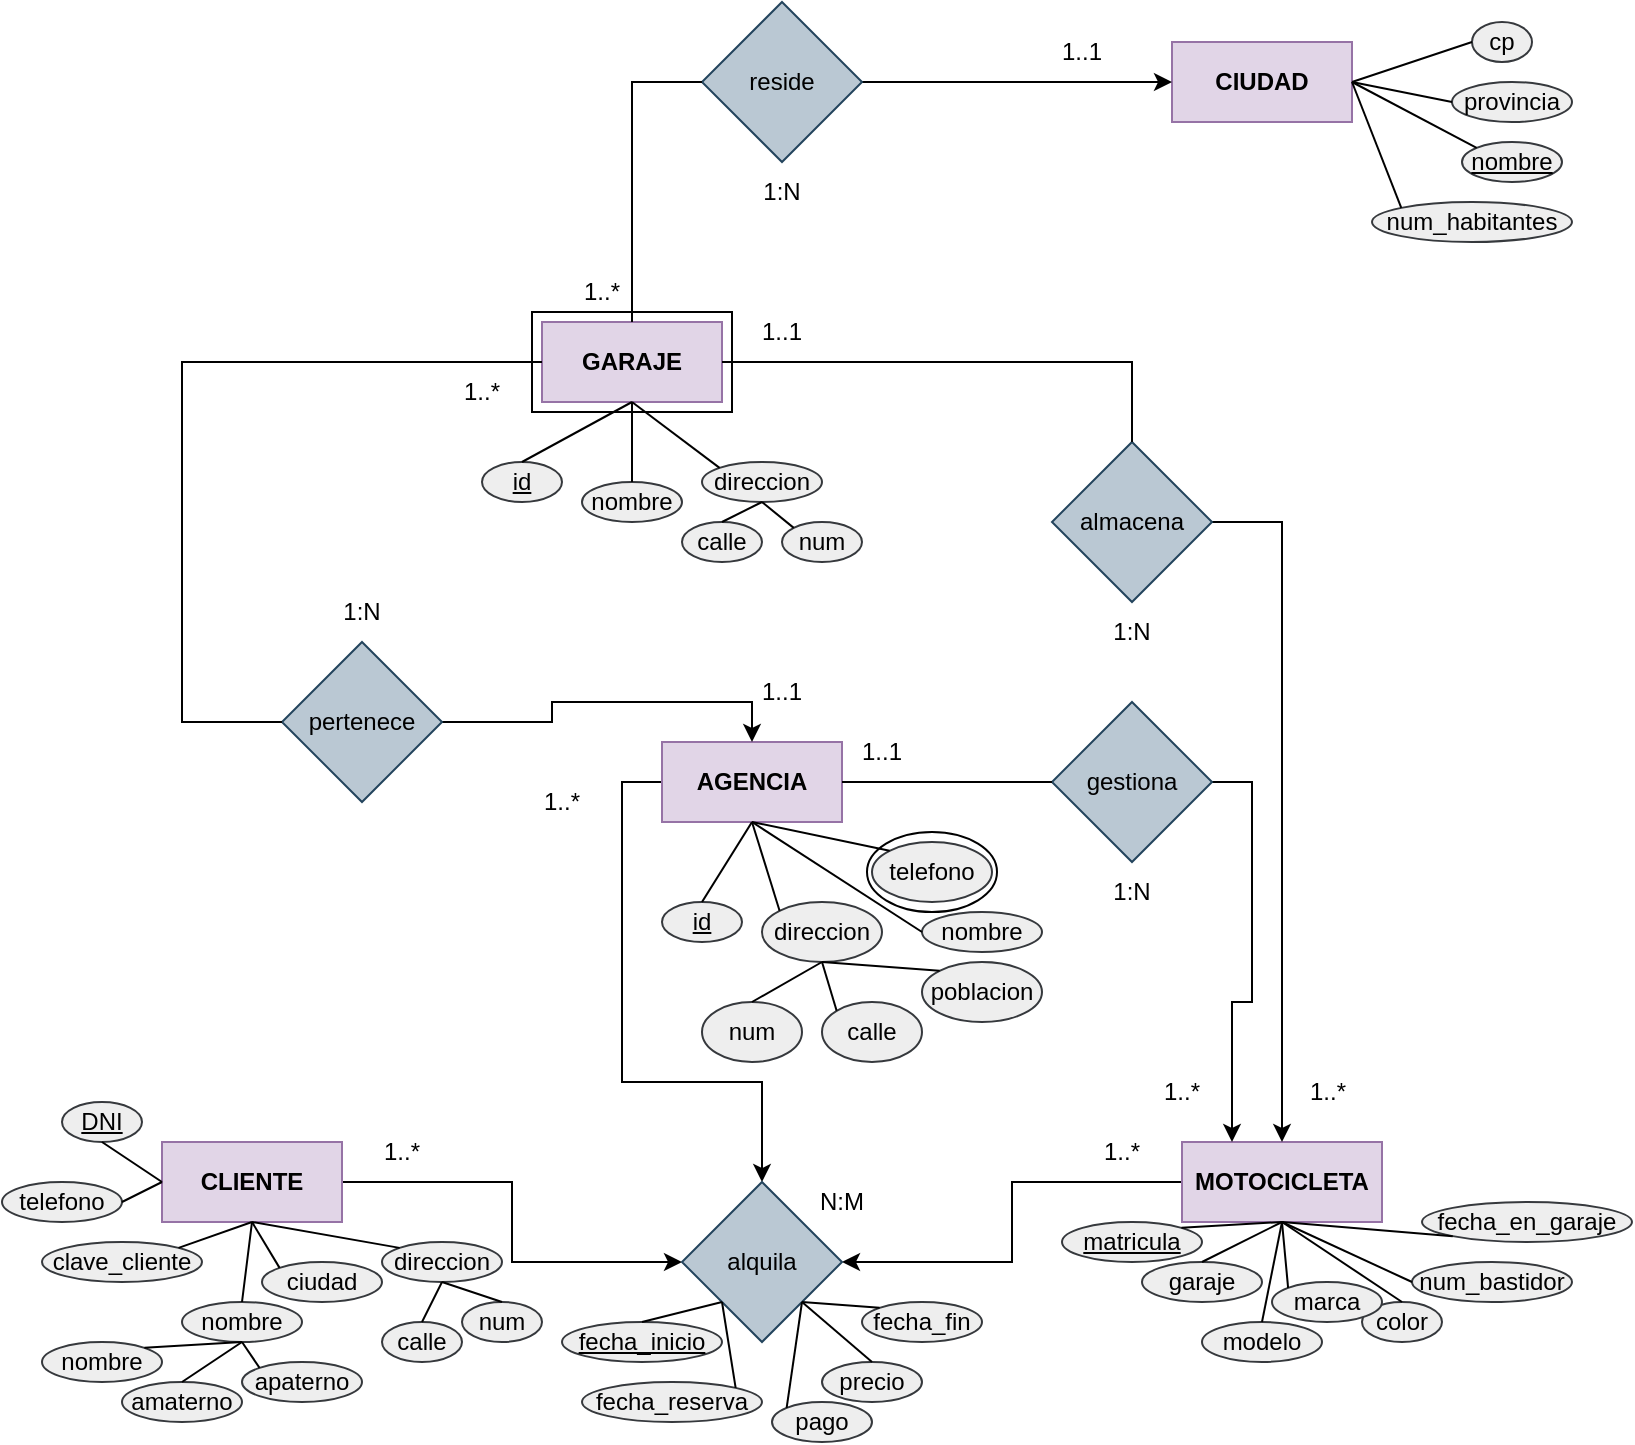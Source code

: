 <mxfile version="21.7.2" type="github">
  <diagram name="Página-1" id="6Qantz0VoZ0_T7V_tYev">
    <mxGraphModel dx="837" dy="480" grid="1" gridSize="10" guides="1" tooltips="1" connect="1" arrows="1" fold="1" page="1" pageScale="1" pageWidth="1920" pageHeight="1200" math="0" shadow="0">
      <root>
        <mxCell id="0" />
        <mxCell id="1" parent="0" />
        <mxCell id="ZFLPJwySdcqMTgecmooD-103" style="edgeStyle=orthogonalEdgeStyle;rounded=0;orthogonalLoop=1;jettySize=auto;html=1;exitX=0;exitY=0.5;exitDx=0;exitDy=0;entryX=0.5;entryY=0;entryDx=0;entryDy=0;" parent="1" source="ZFLPJwySdcqMTgecmooD-1" target="ZFLPJwySdcqMTgecmooD-93" edge="1">
          <mxGeometry relative="1" as="geometry">
            <Array as="points">
              <mxPoint x="970" y="550" />
              <mxPoint x="970" y="700" />
              <mxPoint x="1040" y="700" />
            </Array>
          </mxGeometry>
        </mxCell>
        <mxCell id="ZFLPJwySdcqMTgecmooD-1" value="AGENCIA" style="rounded=0;whiteSpace=wrap;html=1;fillColor=#e1d5e7;strokeColor=#9673a6;fontStyle=1" parent="1" vertex="1">
          <mxGeometry x="990" y="530" width="90" height="40" as="geometry" />
        </mxCell>
        <mxCell id="ZFLPJwySdcqMTgecmooD-101" style="edgeStyle=orthogonalEdgeStyle;rounded=0;orthogonalLoop=1;jettySize=auto;html=1;exitX=1;exitY=0.5;exitDx=0;exitDy=0;entryX=0;entryY=0.5;entryDx=0;entryDy=0;" parent="1" source="ZFLPJwySdcqMTgecmooD-2" target="ZFLPJwySdcqMTgecmooD-93" edge="1">
          <mxGeometry relative="1" as="geometry" />
        </mxCell>
        <mxCell id="ZFLPJwySdcqMTgecmooD-2" value="CLIENTE" style="rounded=0;whiteSpace=wrap;html=1;fillColor=#e1d5e7;strokeColor=#9673a6;fontStyle=1" parent="1" vertex="1">
          <mxGeometry x="740" y="730" width="90" height="40" as="geometry" />
        </mxCell>
        <mxCell id="ZFLPJwySdcqMTgecmooD-4" value="GARAJE" style="rounded=0;whiteSpace=wrap;html=1;fillColor=#e1d5e7;strokeColor=#9673a6;fontStyle=1" parent="1" vertex="1">
          <mxGeometry x="930" y="320" width="90" height="40" as="geometry" />
        </mxCell>
        <mxCell id="ZFLPJwySdcqMTgecmooD-5" value="CIUDAD" style="rounded=0;whiteSpace=wrap;html=1;fillColor=#e1d5e7;strokeColor=#9673a6;fontStyle=1" parent="1" vertex="1">
          <mxGeometry x="1245" y="180" width="90" height="40" as="geometry" />
        </mxCell>
        <mxCell id="ZFLPJwySdcqMTgecmooD-102" style="edgeStyle=orthogonalEdgeStyle;rounded=0;orthogonalLoop=1;jettySize=auto;html=1;exitX=0;exitY=0.5;exitDx=0;exitDy=0;entryX=1;entryY=0.5;entryDx=0;entryDy=0;" parent="1" source="ZFLPJwySdcqMTgecmooD-6" target="ZFLPJwySdcqMTgecmooD-93" edge="1">
          <mxGeometry relative="1" as="geometry" />
        </mxCell>
        <mxCell id="ZFLPJwySdcqMTgecmooD-6" value="MOTOCICLETA" style="rounded=0;whiteSpace=wrap;html=1;fillColor=#e1d5e7;strokeColor=#9673a6;fontStyle=1" parent="1" vertex="1">
          <mxGeometry x="1250" y="730" width="100" height="40" as="geometry" />
        </mxCell>
        <mxCell id="ZFLPJwySdcqMTgecmooD-7" value="nombre" style="ellipse;whiteSpace=wrap;html=1;fillColor=#eeeeee;strokeColor=#36393d;" parent="1" vertex="1">
          <mxGeometry x="1120" y="615" width="60" height="20" as="geometry" />
        </mxCell>
        <mxCell id="ZFLPJwySdcqMTgecmooD-8" value="id" style="ellipse;whiteSpace=wrap;html=1;fillColor=#eeeeee;strokeColor=#36393d;fontStyle=4" parent="1" vertex="1">
          <mxGeometry x="990" y="610" width="40" height="20" as="geometry" />
        </mxCell>
        <mxCell id="ZFLPJwySdcqMTgecmooD-9" value="direccion" style="ellipse;whiteSpace=wrap;html=1;fillColor=#eeeeee;strokeColor=#36393d;" parent="1" vertex="1">
          <mxGeometry x="1040" y="610" width="60" height="30" as="geometry" />
        </mxCell>
        <mxCell id="ZFLPJwySdcqMTgecmooD-10" value="calle" style="ellipse;whiteSpace=wrap;html=1;fillColor=#eeeeee;strokeColor=#36393d;" parent="1" vertex="1">
          <mxGeometry x="1070" y="660" width="50" height="30" as="geometry" />
        </mxCell>
        <mxCell id="ZFLPJwySdcqMTgecmooD-11" value="num" style="ellipse;whiteSpace=wrap;html=1;fillColor=#eeeeee;strokeColor=#36393d;" parent="1" vertex="1">
          <mxGeometry x="1010" y="660" width="50" height="30" as="geometry" />
        </mxCell>
        <mxCell id="ZFLPJwySdcqMTgecmooD-13" value="telefono" style="ellipse;whiteSpace=wrap;html=1;fillColor=#eeeeee;strokeColor=#36393d;" parent="1" vertex="1">
          <mxGeometry x="1095" y="580" width="60" height="30" as="geometry" />
        </mxCell>
        <mxCell id="ZFLPJwySdcqMTgecmooD-14" value="poblacion" style="ellipse;whiteSpace=wrap;html=1;fillColor=#eeeeee;strokeColor=#36393d;" parent="1" vertex="1">
          <mxGeometry x="1120" y="640" width="60" height="30" as="geometry" />
        </mxCell>
        <mxCell id="ZFLPJwySdcqMTgecmooD-16" value="" style="endArrow=none;html=1;rounded=0;entryX=0.5;entryY=1;entryDx=0;entryDy=0;exitX=0;exitY=0.5;exitDx=0;exitDy=0;" parent="1" source="ZFLPJwySdcqMTgecmooD-7" target="ZFLPJwySdcqMTgecmooD-1" edge="1">
          <mxGeometry width="50" height="50" relative="1" as="geometry">
            <mxPoint x="1140" y="560" as="sourcePoint" />
            <mxPoint x="1000" y="480" as="targetPoint" />
          </mxGeometry>
        </mxCell>
        <mxCell id="ZFLPJwySdcqMTgecmooD-17" value="" style="endArrow=none;html=1;rounded=0;entryX=0.5;entryY=1;entryDx=0;entryDy=0;exitX=0.5;exitY=0;exitDx=0;exitDy=0;" parent="1" source="ZFLPJwySdcqMTgecmooD-8" target="ZFLPJwySdcqMTgecmooD-1" edge="1">
          <mxGeometry width="50" height="50" relative="1" as="geometry">
            <mxPoint x="1000" y="620" as="sourcePoint" />
            <mxPoint x="1045" y="580" as="targetPoint" />
          </mxGeometry>
        </mxCell>
        <mxCell id="ZFLPJwySdcqMTgecmooD-18" value="" style="endArrow=none;html=1;rounded=0;entryX=0.5;entryY=1;entryDx=0;entryDy=0;exitX=0;exitY=0;exitDx=0;exitDy=0;" parent="1" source="ZFLPJwySdcqMTgecmooD-9" target="ZFLPJwySdcqMTgecmooD-1" edge="1">
          <mxGeometry width="50" height="50" relative="1" as="geometry">
            <mxPoint x="1060" y="640" as="sourcePoint" />
            <mxPoint x="1045" y="580" as="targetPoint" />
          </mxGeometry>
        </mxCell>
        <mxCell id="ZFLPJwySdcqMTgecmooD-19" value="" style="endArrow=none;html=1;rounded=0;entryX=0.5;entryY=1;entryDx=0;entryDy=0;exitX=0;exitY=0;exitDx=0;exitDy=0;" parent="1" source="ZFLPJwySdcqMTgecmooD-13" target="ZFLPJwySdcqMTgecmooD-1" edge="1">
          <mxGeometry width="50" height="50" relative="1" as="geometry">
            <mxPoint x="1109" y="614" as="sourcePoint" />
            <mxPoint x="1045" y="580" as="targetPoint" />
          </mxGeometry>
        </mxCell>
        <mxCell id="ZFLPJwySdcqMTgecmooD-20" value="" style="endArrow=none;html=1;rounded=0;entryX=0.5;entryY=1;entryDx=0;entryDy=0;exitX=0;exitY=0;exitDx=0;exitDy=0;" parent="1" source="ZFLPJwySdcqMTgecmooD-10" target="ZFLPJwySdcqMTgecmooD-9" edge="1">
          <mxGeometry width="50" height="50" relative="1" as="geometry">
            <mxPoint x="1059" y="624" as="sourcePoint" />
            <mxPoint x="1045" y="580" as="targetPoint" />
          </mxGeometry>
        </mxCell>
        <mxCell id="ZFLPJwySdcqMTgecmooD-21" value="" style="endArrow=none;html=1;rounded=0;entryX=0.5;entryY=1;entryDx=0;entryDy=0;exitX=0.5;exitY=0;exitDx=0;exitDy=0;" parent="1" source="ZFLPJwySdcqMTgecmooD-11" target="ZFLPJwySdcqMTgecmooD-9" edge="1">
          <mxGeometry width="50" height="50" relative="1" as="geometry">
            <mxPoint x="1087" y="674" as="sourcePoint" />
            <mxPoint x="1080" y="650" as="targetPoint" />
          </mxGeometry>
        </mxCell>
        <mxCell id="ZFLPJwySdcqMTgecmooD-22" value="" style="endArrow=none;html=1;rounded=0;entryX=0.5;entryY=1;entryDx=0;entryDy=0;exitX=0;exitY=0;exitDx=0;exitDy=0;" parent="1" source="ZFLPJwySdcqMTgecmooD-14" target="ZFLPJwySdcqMTgecmooD-9" edge="1">
          <mxGeometry width="50" height="50" relative="1" as="geometry">
            <mxPoint x="1205" y="650" as="sourcePoint" />
            <mxPoint x="1080" y="650" as="targetPoint" />
          </mxGeometry>
        </mxCell>
        <mxCell id="ZFLPJwySdcqMTgecmooD-23" value="" style="ellipse;whiteSpace=wrap;html=1;fillColor=none;" parent="1" vertex="1">
          <mxGeometry x="1092.5" y="575" width="65" height="40" as="geometry" />
        </mxCell>
        <mxCell id="ZFLPJwySdcqMTgecmooD-24" value="id" style="ellipse;whiteSpace=wrap;html=1;fillColor=#eeeeee;strokeColor=#36393d;fontStyle=4" parent="1" vertex="1">
          <mxGeometry x="900" y="390" width="40" height="20" as="geometry" />
        </mxCell>
        <mxCell id="ZFLPJwySdcqMTgecmooD-25" value="nombre" style="ellipse;whiteSpace=wrap;html=1;fillColor=#eeeeee;strokeColor=#36393d;" parent="1" vertex="1">
          <mxGeometry x="950" y="400" width="50" height="20" as="geometry" />
        </mxCell>
        <mxCell id="ZFLPJwySdcqMTgecmooD-26" value="direccion" style="ellipse;whiteSpace=wrap;html=1;fillColor=#eeeeee;strokeColor=#36393d;" parent="1" vertex="1">
          <mxGeometry x="1010" y="390" width="60" height="20" as="geometry" />
        </mxCell>
        <mxCell id="ZFLPJwySdcqMTgecmooD-28" value="calle" style="ellipse;whiteSpace=wrap;html=1;fillColor=#eeeeee;strokeColor=#36393d;" parent="1" vertex="1">
          <mxGeometry x="1000" y="420" width="40" height="20" as="geometry" />
        </mxCell>
        <mxCell id="ZFLPJwySdcqMTgecmooD-29" value="num" style="ellipse;whiteSpace=wrap;html=1;fillColor=#eeeeee;strokeColor=#36393d;" parent="1" vertex="1">
          <mxGeometry x="1050" y="420" width="40" height="20" as="geometry" />
        </mxCell>
        <mxCell id="ZFLPJwySdcqMTgecmooD-30" value="" style="endArrow=none;html=1;rounded=0;entryX=0.5;entryY=1;entryDx=0;entryDy=0;exitX=0.5;exitY=0;exitDx=0;exitDy=0;" parent="1" source="ZFLPJwySdcqMTgecmooD-24" target="ZFLPJwySdcqMTgecmooD-4" edge="1">
          <mxGeometry width="50" height="50" relative="1" as="geometry">
            <mxPoint x="1210" y="620" as="sourcePoint" />
            <mxPoint x="1235" y="580" as="targetPoint" />
          </mxGeometry>
        </mxCell>
        <mxCell id="ZFLPJwySdcqMTgecmooD-31" value="" style="endArrow=none;html=1;rounded=0;exitX=0.5;exitY=0;exitDx=0;exitDy=0;entryX=0.5;entryY=1;entryDx=0;entryDy=0;" parent="1" source="ZFLPJwySdcqMTgecmooD-25" target="ZFLPJwySdcqMTgecmooD-4" edge="1">
          <mxGeometry width="50" height="50" relative="1" as="geometry">
            <mxPoint x="930" y="400" as="sourcePoint" />
            <mxPoint x="980" y="380" as="targetPoint" />
          </mxGeometry>
        </mxCell>
        <mxCell id="ZFLPJwySdcqMTgecmooD-32" value="" style="endArrow=none;html=1;rounded=0;exitX=0;exitY=0;exitDx=0;exitDy=0;entryX=0.5;entryY=1;entryDx=0;entryDy=0;" parent="1" source="ZFLPJwySdcqMTgecmooD-26" target="ZFLPJwySdcqMTgecmooD-4" edge="1">
          <mxGeometry width="50" height="50" relative="1" as="geometry">
            <mxPoint x="985" y="420" as="sourcePoint" />
            <mxPoint x="1010" y="390" as="targetPoint" />
          </mxGeometry>
        </mxCell>
        <mxCell id="ZFLPJwySdcqMTgecmooD-33" value="" style="endArrow=none;html=1;rounded=0;exitX=0.5;exitY=0;exitDx=0;exitDy=0;entryX=0.5;entryY=1;entryDx=0;entryDy=0;" parent="1" source="ZFLPJwySdcqMTgecmooD-28" target="ZFLPJwySdcqMTgecmooD-26" edge="1">
          <mxGeometry width="50" height="50" relative="1" as="geometry">
            <mxPoint x="1029" y="403" as="sourcePoint" />
            <mxPoint x="985" y="380" as="targetPoint" />
          </mxGeometry>
        </mxCell>
        <mxCell id="ZFLPJwySdcqMTgecmooD-34" value="" style="endArrow=none;html=1;rounded=0;exitX=0;exitY=0;exitDx=0;exitDy=0;entryX=0.5;entryY=1;entryDx=0;entryDy=0;" parent="1" source="ZFLPJwySdcqMTgecmooD-29" target="ZFLPJwySdcqMTgecmooD-26" edge="1">
          <mxGeometry width="50" height="50" relative="1" as="geometry">
            <mxPoint x="1030" y="430" as="sourcePoint" />
            <mxPoint x="1050" y="420" as="targetPoint" />
          </mxGeometry>
        </mxCell>
        <mxCell id="ZFLPJwySdcqMTgecmooD-37" value="nombre" style="ellipse;whiteSpace=wrap;html=1;fillColor=#eeeeee;strokeColor=#36393d;fontStyle=4" parent="1" vertex="1">
          <mxGeometry x="1390" y="230" width="50" height="20" as="geometry" />
        </mxCell>
        <mxCell id="ZFLPJwySdcqMTgecmooD-38" value="provincia" style="ellipse;whiteSpace=wrap;html=1;fillColor=#eeeeee;strokeColor=#36393d;" parent="1" vertex="1">
          <mxGeometry x="1385" y="200" width="60" height="20" as="geometry" />
        </mxCell>
        <mxCell id="ZFLPJwySdcqMTgecmooD-39" value="num_habitantes" style="ellipse;whiteSpace=wrap;html=1;fillColor=#eeeeee;strokeColor=#36393d;" parent="1" vertex="1">
          <mxGeometry x="1345" y="260" width="100" height="20" as="geometry" />
        </mxCell>
        <mxCell id="ZFLPJwySdcqMTgecmooD-40" value="cp" style="ellipse;whiteSpace=wrap;html=1;fillColor=#eeeeee;strokeColor=#36393d;" parent="1" vertex="1">
          <mxGeometry x="1395" y="170" width="30" height="20" as="geometry" />
        </mxCell>
        <mxCell id="ZFLPJwySdcqMTgecmooD-43" value="" style="endArrow=none;html=1;rounded=0;exitX=1;exitY=0.5;exitDx=0;exitDy=0;entryX=0;entryY=0.5;entryDx=0;entryDy=0;" parent="1" source="ZFLPJwySdcqMTgecmooD-5" target="ZFLPJwySdcqMTgecmooD-40" edge="1">
          <mxGeometry width="50" height="50" relative="1" as="geometry">
            <mxPoint x="1345" y="210" as="sourcePoint" />
            <mxPoint x="1375" y="170" as="targetPoint" />
          </mxGeometry>
        </mxCell>
        <mxCell id="ZFLPJwySdcqMTgecmooD-44" value="" style="endArrow=none;html=1;rounded=0;exitX=1;exitY=0.5;exitDx=0;exitDy=0;entryX=0;entryY=0.5;entryDx=0;entryDy=0;" parent="1" source="ZFLPJwySdcqMTgecmooD-5" target="ZFLPJwySdcqMTgecmooD-38" edge="1">
          <mxGeometry width="50" height="50" relative="1" as="geometry">
            <mxPoint x="1355" y="220" as="sourcePoint" />
            <mxPoint x="1385" y="180" as="targetPoint" />
          </mxGeometry>
        </mxCell>
        <mxCell id="ZFLPJwySdcqMTgecmooD-45" value="" style="endArrow=none;html=1;rounded=0;exitX=1;exitY=0.5;exitDx=0;exitDy=0;entryX=0;entryY=0;entryDx=0;entryDy=0;" parent="1" source="ZFLPJwySdcqMTgecmooD-5" target="ZFLPJwySdcqMTgecmooD-37" edge="1">
          <mxGeometry width="50" height="50" relative="1" as="geometry">
            <mxPoint x="1345" y="210" as="sourcePoint" />
            <mxPoint x="1405" y="190" as="targetPoint" />
          </mxGeometry>
        </mxCell>
        <mxCell id="ZFLPJwySdcqMTgecmooD-46" value="" style="endArrow=none;html=1;rounded=0;exitX=1;exitY=0.5;exitDx=0;exitDy=0;entryX=0;entryY=0;entryDx=0;entryDy=0;" parent="1" source="ZFLPJwySdcqMTgecmooD-5" target="ZFLPJwySdcqMTgecmooD-39" edge="1">
          <mxGeometry width="50" height="50" relative="1" as="geometry">
            <mxPoint x="1345" y="210" as="sourcePoint" />
            <mxPoint x="1407" y="243" as="targetPoint" />
          </mxGeometry>
        </mxCell>
        <mxCell id="ZFLPJwySdcqMTgecmooD-47" value="clave_cliente" style="ellipse;whiteSpace=wrap;html=1;fillColor=#eeeeee;strokeColor=#36393d;" parent="1" vertex="1">
          <mxGeometry x="680" y="780" width="80" height="20" as="geometry" />
        </mxCell>
        <mxCell id="ZFLPJwySdcqMTgecmooD-48" value="nombre" style="ellipse;whiteSpace=wrap;html=1;fillColor=#eeeeee;strokeColor=#36393d;" parent="1" vertex="1">
          <mxGeometry x="750" y="810" width="60" height="20" as="geometry" />
        </mxCell>
        <mxCell id="ZFLPJwySdcqMTgecmooD-49" value="nombre" style="ellipse;whiteSpace=wrap;html=1;fillColor=#eeeeee;strokeColor=#36393d;" parent="1" vertex="1">
          <mxGeometry x="680" y="830" width="60" height="20" as="geometry" />
        </mxCell>
        <mxCell id="ZFLPJwySdcqMTgecmooD-50" value="apaterno" style="ellipse;whiteSpace=wrap;html=1;fillColor=#eeeeee;strokeColor=#36393d;" parent="1" vertex="1">
          <mxGeometry x="780" y="840" width="60" height="20" as="geometry" />
        </mxCell>
        <mxCell id="ZFLPJwySdcqMTgecmooD-51" value="amaterno" style="ellipse;whiteSpace=wrap;html=1;fillColor=#eeeeee;strokeColor=#36393d;" parent="1" vertex="1">
          <mxGeometry x="720" y="850" width="60" height="20" as="geometry" />
        </mxCell>
        <mxCell id="ZFLPJwySdcqMTgecmooD-52" value="ciudad" style="ellipse;whiteSpace=wrap;html=1;fillColor=#eeeeee;strokeColor=#36393d;" parent="1" vertex="1">
          <mxGeometry x="790" y="790" width="60" height="20" as="geometry" />
        </mxCell>
        <mxCell id="ZFLPJwySdcqMTgecmooD-53" value="calle" style="ellipse;whiteSpace=wrap;html=1;fillColor=#eeeeee;strokeColor=#36393d;" parent="1" vertex="1">
          <mxGeometry x="850" y="820" width="40" height="20" as="geometry" />
        </mxCell>
        <mxCell id="ZFLPJwySdcqMTgecmooD-55" value="num" style="ellipse;whiteSpace=wrap;html=1;fillColor=#eeeeee;strokeColor=#36393d;" parent="1" vertex="1">
          <mxGeometry x="890" y="810" width="40" height="20" as="geometry" />
        </mxCell>
        <mxCell id="ZFLPJwySdcqMTgecmooD-56" value="direccion" style="ellipse;whiteSpace=wrap;html=1;fillColor=#eeeeee;strokeColor=#36393d;" parent="1" vertex="1">
          <mxGeometry x="850" y="780" width="60" height="20" as="geometry" />
        </mxCell>
        <mxCell id="ZFLPJwySdcqMTgecmooD-57" value="telefono" style="ellipse;whiteSpace=wrap;html=1;fillColor=#eeeeee;strokeColor=#36393d;" parent="1" vertex="1">
          <mxGeometry x="660" y="750" width="60" height="20" as="geometry" />
        </mxCell>
        <mxCell id="ZFLPJwySdcqMTgecmooD-58" value="DNI" style="ellipse;whiteSpace=wrap;html=1;fillColor=#eeeeee;strokeColor=#36393d;fontStyle=4" parent="1" vertex="1">
          <mxGeometry x="690" y="710" width="40" height="20" as="geometry" />
        </mxCell>
        <mxCell id="ZFLPJwySdcqMTgecmooD-60" value="" style="endArrow=none;html=1;rounded=0;entryX=0.5;entryY=1;entryDx=0;entryDy=0;exitX=1;exitY=0;exitDx=0;exitDy=0;" parent="1" source="ZFLPJwySdcqMTgecmooD-47" target="ZFLPJwySdcqMTgecmooD-2" edge="1">
          <mxGeometry width="50" height="50" relative="1" as="geometry">
            <mxPoint x="1045" y="670" as="sourcePoint" />
            <mxPoint x="1080" y="650" as="targetPoint" />
          </mxGeometry>
        </mxCell>
        <mxCell id="ZFLPJwySdcqMTgecmooD-61" value="" style="endArrow=none;html=1;rounded=0;entryX=0.5;entryY=1;entryDx=0;entryDy=0;exitX=0.5;exitY=0;exitDx=0;exitDy=0;" parent="1" source="ZFLPJwySdcqMTgecmooD-48" target="ZFLPJwySdcqMTgecmooD-2" edge="1">
          <mxGeometry width="50" height="50" relative="1" as="geometry">
            <mxPoint x="730" y="800" as="sourcePoint" />
            <mxPoint x="795" y="780" as="targetPoint" />
          </mxGeometry>
        </mxCell>
        <mxCell id="ZFLPJwySdcqMTgecmooD-62" value="" style="endArrow=none;html=1;rounded=0;entryX=0.5;entryY=1;entryDx=0;entryDy=0;exitX=1;exitY=0;exitDx=0;exitDy=0;" parent="1" source="ZFLPJwySdcqMTgecmooD-49" target="ZFLPJwySdcqMTgecmooD-48" edge="1">
          <mxGeometry width="50" height="50" relative="1" as="geometry">
            <mxPoint x="800" y="820" as="sourcePoint" />
            <mxPoint x="795" y="780" as="targetPoint" />
          </mxGeometry>
        </mxCell>
        <mxCell id="ZFLPJwySdcqMTgecmooD-63" value="" style="endArrow=none;html=1;rounded=0;entryX=0.5;entryY=1;entryDx=0;entryDy=0;exitX=0.5;exitY=0;exitDx=0;exitDy=0;" parent="1" source="ZFLPJwySdcqMTgecmooD-51" target="ZFLPJwySdcqMTgecmooD-48" edge="1">
          <mxGeometry width="50" height="50" relative="1" as="geometry">
            <mxPoint x="760" y="850" as="sourcePoint" />
            <mxPoint x="778" y="837" as="targetPoint" />
          </mxGeometry>
        </mxCell>
        <mxCell id="ZFLPJwySdcqMTgecmooD-64" value="" style="endArrow=none;html=1;rounded=0;entryX=0.5;entryY=1;entryDx=0;entryDy=0;exitX=0;exitY=0;exitDx=0;exitDy=0;" parent="1" source="ZFLPJwySdcqMTgecmooD-50" target="ZFLPJwySdcqMTgecmooD-48" edge="1">
          <mxGeometry width="50" height="50" relative="1" as="geometry">
            <mxPoint x="795" y="880" as="sourcePoint" />
            <mxPoint x="800" y="840" as="targetPoint" />
          </mxGeometry>
        </mxCell>
        <mxCell id="ZFLPJwySdcqMTgecmooD-65" value="" style="endArrow=none;html=1;rounded=0;entryX=0.5;entryY=1;entryDx=0;entryDy=0;exitX=0;exitY=0;exitDx=0;exitDy=0;" parent="1" source="ZFLPJwySdcqMTgecmooD-52" target="ZFLPJwySdcqMTgecmooD-2" edge="1">
          <mxGeometry width="50" height="50" relative="1" as="geometry">
            <mxPoint x="790" y="820" as="sourcePoint" />
            <mxPoint x="795" y="780" as="targetPoint" />
          </mxGeometry>
        </mxCell>
        <mxCell id="ZFLPJwySdcqMTgecmooD-66" value="" style="endArrow=none;html=1;rounded=0;entryX=0;entryY=0.5;entryDx=0;entryDy=0;exitX=0.5;exitY=1;exitDx=0;exitDy=0;" parent="1" source="ZFLPJwySdcqMTgecmooD-58" target="ZFLPJwySdcqMTgecmooD-2" edge="1">
          <mxGeometry width="50" height="50" relative="1" as="geometry">
            <mxPoint x="818" y="803" as="sourcePoint" />
            <mxPoint x="795" y="780" as="targetPoint" />
          </mxGeometry>
        </mxCell>
        <mxCell id="ZFLPJwySdcqMTgecmooD-67" value="" style="endArrow=none;html=1;rounded=0;entryX=0.5;entryY=1;entryDx=0;entryDy=0;exitX=0;exitY=0;exitDx=0;exitDy=0;" parent="1" source="ZFLPJwySdcqMTgecmooD-56" target="ZFLPJwySdcqMTgecmooD-2" edge="1">
          <mxGeometry width="50" height="50" relative="1" as="geometry">
            <mxPoint x="850" y="790" as="sourcePoint" />
            <mxPoint x="795" y="780" as="targetPoint" />
          </mxGeometry>
        </mxCell>
        <mxCell id="ZFLPJwySdcqMTgecmooD-68" value="" style="endArrow=none;html=1;rounded=0;entryX=0.5;entryY=1;entryDx=0;entryDy=0;exitX=0.5;exitY=0;exitDx=0;exitDy=0;" parent="1" source="ZFLPJwySdcqMTgecmooD-53" target="ZFLPJwySdcqMTgecmooD-56" edge="1">
          <mxGeometry width="50" height="50" relative="1" as="geometry">
            <mxPoint x="869" y="793" as="sourcePoint" />
            <mxPoint x="795" y="780" as="targetPoint" />
          </mxGeometry>
        </mxCell>
        <mxCell id="ZFLPJwySdcqMTgecmooD-69" value="" style="endArrow=none;html=1;rounded=0;entryX=0.5;entryY=1;entryDx=0;entryDy=0;exitX=0.5;exitY=0;exitDx=0;exitDy=0;" parent="1" source="ZFLPJwySdcqMTgecmooD-55" target="ZFLPJwySdcqMTgecmooD-56" edge="1">
          <mxGeometry width="50" height="50" relative="1" as="geometry">
            <mxPoint x="880" y="830" as="sourcePoint" />
            <mxPoint x="890" y="810" as="targetPoint" />
          </mxGeometry>
        </mxCell>
        <mxCell id="ZFLPJwySdcqMTgecmooD-70" value="" style="endArrow=none;html=1;rounded=0;entryX=0;entryY=0.5;entryDx=0;entryDy=0;exitX=1;exitY=0.5;exitDx=0;exitDy=0;" parent="1" source="ZFLPJwySdcqMTgecmooD-57" target="ZFLPJwySdcqMTgecmooD-2" edge="1">
          <mxGeometry width="50" height="50" relative="1" as="geometry">
            <mxPoint x="720" y="740" as="sourcePoint" />
            <mxPoint x="750" y="760" as="targetPoint" />
          </mxGeometry>
        </mxCell>
        <mxCell id="ZFLPJwySdcqMTgecmooD-71" value="matricula" style="ellipse;whiteSpace=wrap;html=1;fillColor=#eeeeee;strokeColor=#36393d;fontStyle=4" parent="1" vertex="1">
          <mxGeometry x="1190" y="770" width="70" height="20" as="geometry" />
        </mxCell>
        <mxCell id="ZFLPJwySdcqMTgecmooD-73" value="garaje" style="ellipse;whiteSpace=wrap;html=1;fillColor=#eeeeee;strokeColor=#36393d;" parent="1" vertex="1">
          <mxGeometry x="1230" y="790" width="60" height="20" as="geometry" />
        </mxCell>
        <mxCell id="ZFLPJwySdcqMTgecmooD-75" value="color" style="ellipse;whiteSpace=wrap;html=1;fillColor=#eeeeee;strokeColor=#36393d;" parent="1" vertex="1">
          <mxGeometry x="1340" y="810" width="40" height="20" as="geometry" />
        </mxCell>
        <mxCell id="ZFLPJwySdcqMTgecmooD-76" value="modelo" style="ellipse;whiteSpace=wrap;html=1;fillColor=#eeeeee;strokeColor=#36393d;" parent="1" vertex="1">
          <mxGeometry x="1260" y="820" width="60" height="20" as="geometry" />
        </mxCell>
        <mxCell id="ZFLPJwySdcqMTgecmooD-77" value="marca" style="ellipse;whiteSpace=wrap;html=1;fillColor=#eeeeee;strokeColor=#36393d;" parent="1" vertex="1">
          <mxGeometry x="1295" y="800" width="55" height="20" as="geometry" />
        </mxCell>
        <mxCell id="ZFLPJwySdcqMTgecmooD-78" value="fecha_en_garaje" style="ellipse;whiteSpace=wrap;html=1;fillColor=#eeeeee;strokeColor=#36393d;" parent="1" vertex="1">
          <mxGeometry x="1370" y="760" width="105" height="20" as="geometry" />
        </mxCell>
        <mxCell id="ZFLPJwySdcqMTgecmooD-80" value="num_bastidor" style="ellipse;whiteSpace=wrap;html=1;fillColor=#eeeeee;strokeColor=#36393d;" parent="1" vertex="1">
          <mxGeometry x="1365" y="790" width="80" height="20" as="geometry" />
        </mxCell>
        <mxCell id="ZFLPJwySdcqMTgecmooD-83" value="" style="endArrow=none;html=1;rounded=0;entryX=1;entryY=0;entryDx=0;entryDy=0;exitX=0.5;exitY=1;exitDx=0;exitDy=0;" parent="1" source="ZFLPJwySdcqMTgecmooD-6" target="ZFLPJwySdcqMTgecmooD-71" edge="1">
          <mxGeometry width="50" height="50" relative="1" as="geometry">
            <mxPoint x="1169" y="830" as="sourcePoint" />
            <mxPoint x="1110" y="826" as="targetPoint" />
          </mxGeometry>
        </mxCell>
        <mxCell id="ZFLPJwySdcqMTgecmooD-84" value="" style="endArrow=none;html=1;rounded=0;entryX=0.5;entryY=0;entryDx=0;entryDy=0;exitX=0.5;exitY=1;exitDx=0;exitDy=0;" parent="1" source="ZFLPJwySdcqMTgecmooD-6" target="ZFLPJwySdcqMTgecmooD-73" edge="1">
          <mxGeometry width="50" height="50" relative="1" as="geometry">
            <mxPoint x="1310" y="780" as="sourcePoint" />
            <mxPoint x="1260" y="793" as="targetPoint" />
          </mxGeometry>
        </mxCell>
        <mxCell id="ZFLPJwySdcqMTgecmooD-85" value="" style="endArrow=none;html=1;rounded=0;entryX=0.5;entryY=0;entryDx=0;entryDy=0;exitX=0.5;exitY=1;exitDx=0;exitDy=0;" parent="1" source="ZFLPJwySdcqMTgecmooD-6" target="ZFLPJwySdcqMTgecmooD-76" edge="1">
          <mxGeometry width="50" height="50" relative="1" as="geometry">
            <mxPoint x="1310" y="780" as="sourcePoint" />
            <mxPoint x="1280" y="810" as="targetPoint" />
          </mxGeometry>
        </mxCell>
        <mxCell id="ZFLPJwySdcqMTgecmooD-86" value="" style="endArrow=none;html=1;rounded=0;entryX=0;entryY=0;entryDx=0;entryDy=0;exitX=0.5;exitY=1;exitDx=0;exitDy=0;" parent="1" source="ZFLPJwySdcqMTgecmooD-6" target="ZFLPJwySdcqMTgecmooD-77" edge="1">
          <mxGeometry width="50" height="50" relative="1" as="geometry">
            <mxPoint x="1310" y="780" as="sourcePoint" />
            <mxPoint x="1320" y="830" as="targetPoint" />
          </mxGeometry>
        </mxCell>
        <mxCell id="ZFLPJwySdcqMTgecmooD-87" value="" style="endArrow=none;html=1;rounded=0;entryX=0.5;entryY=0;entryDx=0;entryDy=0;exitX=0.5;exitY=1;exitDx=0;exitDy=0;" parent="1" source="ZFLPJwySdcqMTgecmooD-6" target="ZFLPJwySdcqMTgecmooD-75" edge="1">
          <mxGeometry width="50" height="50" relative="1" as="geometry">
            <mxPoint x="1310" y="780" as="sourcePoint" />
            <mxPoint x="1333" y="813" as="targetPoint" />
          </mxGeometry>
        </mxCell>
        <mxCell id="ZFLPJwySdcqMTgecmooD-88" value="" style="endArrow=none;html=1;rounded=0;entryX=0;entryY=0.5;entryDx=0;entryDy=0;exitX=0.5;exitY=1;exitDx=0;exitDy=0;" parent="1" source="ZFLPJwySdcqMTgecmooD-6" target="ZFLPJwySdcqMTgecmooD-80" edge="1">
          <mxGeometry width="50" height="50" relative="1" as="geometry">
            <mxPoint x="1310" y="780" as="sourcePoint" />
            <mxPoint x="1400" y="820" as="targetPoint" />
          </mxGeometry>
        </mxCell>
        <mxCell id="ZFLPJwySdcqMTgecmooD-89" value="" style="endArrow=none;html=1;rounded=0;entryX=0;entryY=1;entryDx=0;entryDy=0;exitX=0.5;exitY=1;exitDx=0;exitDy=0;" parent="1" source="ZFLPJwySdcqMTgecmooD-6" target="ZFLPJwySdcqMTgecmooD-78" edge="1">
          <mxGeometry width="50" height="50" relative="1" as="geometry">
            <mxPoint x="1310" y="780" as="sourcePoint" />
            <mxPoint x="1390" y="800" as="targetPoint" />
          </mxGeometry>
        </mxCell>
        <mxCell id="ZFLPJwySdcqMTgecmooD-94" style="edgeStyle=orthogonalEdgeStyle;rounded=0;orthogonalLoop=1;jettySize=auto;html=1;exitX=1;exitY=0.5;exitDx=0;exitDy=0;entryX=0;entryY=0.5;entryDx=0;entryDy=0;" parent="1" source="ZFLPJwySdcqMTgecmooD-90" target="ZFLPJwySdcqMTgecmooD-5" edge="1">
          <mxGeometry relative="1" as="geometry" />
        </mxCell>
        <mxCell id="ZFLPJwySdcqMTgecmooD-90" value="reside" style="rhombus;whiteSpace=wrap;html=1;fillColor=#bac8d3;strokeColor=#23445d;" parent="1" vertex="1">
          <mxGeometry x="1010" y="160" width="80" height="80" as="geometry" />
        </mxCell>
        <mxCell id="ZFLPJwySdcqMTgecmooD-97" style="edgeStyle=orthogonalEdgeStyle;rounded=0;orthogonalLoop=1;jettySize=auto;html=1;exitX=1;exitY=0.5;exitDx=0;exitDy=0;entryX=0.5;entryY=0;entryDx=0;entryDy=0;" parent="1" source="ZFLPJwySdcqMTgecmooD-91" target="ZFLPJwySdcqMTgecmooD-1" edge="1">
          <mxGeometry relative="1" as="geometry" />
        </mxCell>
        <mxCell id="ZFLPJwySdcqMTgecmooD-91" value="pertenece" style="rhombus;whiteSpace=wrap;html=1;fillColor=#bac8d3;strokeColor=#23445d;" parent="1" vertex="1">
          <mxGeometry x="800" y="480" width="80" height="80" as="geometry" />
        </mxCell>
        <mxCell id="ZFLPJwySdcqMTgecmooD-99" style="edgeStyle=orthogonalEdgeStyle;rounded=0;orthogonalLoop=1;jettySize=auto;html=1;entryX=0.5;entryY=0;entryDx=0;entryDy=0;exitX=1;exitY=0.5;exitDx=0;exitDy=0;" parent="1" source="ZFLPJwySdcqMTgecmooD-92" target="ZFLPJwySdcqMTgecmooD-6" edge="1">
          <mxGeometry relative="1" as="geometry">
            <mxPoint x="1270" y="480" as="sourcePoint" />
            <Array as="points">
              <mxPoint x="1300" y="420" />
            </Array>
          </mxGeometry>
        </mxCell>
        <mxCell id="ZFLPJwySdcqMTgecmooD-92" value="almacena" style="rhombus;whiteSpace=wrap;html=1;fillColor=#bac8d3;strokeColor=#23445d;" parent="1" vertex="1">
          <mxGeometry x="1185" y="380" width="80" height="80" as="geometry" />
        </mxCell>
        <mxCell id="ZFLPJwySdcqMTgecmooD-93" value="alquila" style="rhombus;whiteSpace=wrap;html=1;fillColor=#bac8d3;strokeColor=#23445d;" parent="1" vertex="1">
          <mxGeometry x="1000" y="750" width="80" height="80" as="geometry" />
        </mxCell>
        <mxCell id="ZFLPJwySdcqMTgecmooD-95" value="" style="endArrow=none;html=1;rounded=0;exitX=0.5;exitY=0;exitDx=0;exitDy=0;entryX=0;entryY=0.5;entryDx=0;entryDy=0;" parent="1" source="ZFLPJwySdcqMTgecmooD-4" target="ZFLPJwySdcqMTgecmooD-90" edge="1">
          <mxGeometry width="50" height="50" relative="1" as="geometry">
            <mxPoint x="970" y="580" as="sourcePoint" />
            <mxPoint x="1020" y="530" as="targetPoint" />
            <Array as="points">
              <mxPoint x="975" y="200" />
            </Array>
          </mxGeometry>
        </mxCell>
        <mxCell id="ZFLPJwySdcqMTgecmooD-98" value="" style="endArrow=none;html=1;rounded=0;entryX=0;entryY=0.5;entryDx=0;entryDy=0;exitX=0;exitY=0.5;exitDx=0;exitDy=0;" parent="1" source="ZFLPJwySdcqMTgecmooD-91" target="ZFLPJwySdcqMTgecmooD-4" edge="1">
          <mxGeometry width="50" height="50" relative="1" as="geometry">
            <mxPoint x="740" y="400" as="sourcePoint" />
            <mxPoint x="795" y="370" as="targetPoint" />
            <Array as="points">
              <mxPoint x="750" y="520" />
              <mxPoint x="750" y="400" />
              <mxPoint x="750" y="340" />
            </Array>
          </mxGeometry>
        </mxCell>
        <mxCell id="ZFLPJwySdcqMTgecmooD-100" value="" style="endArrow=none;html=1;rounded=0;entryX=0.5;entryY=0;entryDx=0;entryDy=0;exitX=1;exitY=0.5;exitDx=0;exitDy=0;" parent="1" source="ZFLPJwySdcqMTgecmooD-4" target="ZFLPJwySdcqMTgecmooD-92" edge="1">
          <mxGeometry width="50" height="50" relative="1" as="geometry">
            <mxPoint x="890" y="380" as="sourcePoint" />
            <mxPoint x="1025" y="350" as="targetPoint" />
            <Array as="points">
              <mxPoint x="1225" y="340" />
            </Array>
          </mxGeometry>
        </mxCell>
        <mxCell id="ZFLPJwySdcqMTgecmooD-104" value="1..*" style="text;html=1;strokeColor=none;fillColor=none;align=center;verticalAlign=middle;whiteSpace=wrap;rounded=0;" parent="1" vertex="1">
          <mxGeometry x="830" y="720" width="60" height="30" as="geometry" />
        </mxCell>
        <mxCell id="ZFLPJwySdcqMTgecmooD-105" value="1..*" style="text;html=1;strokeColor=none;fillColor=none;align=center;verticalAlign=middle;whiteSpace=wrap;rounded=0;" parent="1" vertex="1">
          <mxGeometry x="1190" y="720" width="60" height="30" as="geometry" />
        </mxCell>
        <mxCell id="ZFLPJwySdcqMTgecmooD-106" value="1..*" style="text;html=1;strokeColor=none;fillColor=none;align=center;verticalAlign=middle;whiteSpace=wrap;rounded=0;" parent="1" vertex="1">
          <mxGeometry x="910" y="545" width="60" height="30" as="geometry" />
        </mxCell>
        <mxCell id="ZFLPJwySdcqMTgecmooD-107" value="1..*" style="text;html=1;strokeColor=none;fillColor=none;align=center;verticalAlign=middle;whiteSpace=wrap;rounded=0;" parent="1" vertex="1">
          <mxGeometry x="870" y="340" width="60" height="30" as="geometry" />
        </mxCell>
        <mxCell id="ZFLPJwySdcqMTgecmooD-108" value="1..*" style="text;html=1;strokeColor=none;fillColor=none;align=center;verticalAlign=middle;whiteSpace=wrap;rounded=0;" parent="1" vertex="1">
          <mxGeometry x="930" y="290" width="60" height="30" as="geometry" />
        </mxCell>
        <mxCell id="ZFLPJwySdcqMTgecmooD-109" value="1..*" style="text;html=1;strokeColor=none;fillColor=none;align=center;verticalAlign=middle;whiteSpace=wrap;rounded=0;" parent="1" vertex="1">
          <mxGeometry x="1292.5" y="690" width="60" height="30" as="geometry" />
        </mxCell>
        <mxCell id="ZFLPJwySdcqMTgecmooD-110" value="1..1" style="text;html=1;strokeColor=none;fillColor=none;align=center;verticalAlign=middle;whiteSpace=wrap;rounded=0;" parent="1" vertex="1">
          <mxGeometry x="1020" y="490" width="60" height="30" as="geometry" />
        </mxCell>
        <mxCell id="ZFLPJwySdcqMTgecmooD-111" value="1..1" style="text;html=1;strokeColor=none;fillColor=none;align=center;verticalAlign=middle;whiteSpace=wrap;rounded=0;" parent="1" vertex="1">
          <mxGeometry x="1170" y="170" width="60" height="30" as="geometry" />
        </mxCell>
        <mxCell id="ZFLPJwySdcqMTgecmooD-112" value="1..1" style="text;html=1;strokeColor=none;fillColor=none;align=center;verticalAlign=middle;whiteSpace=wrap;rounded=0;" parent="1" vertex="1">
          <mxGeometry x="1020" y="310" width="60" height="30" as="geometry" />
        </mxCell>
        <mxCell id="ZFLPJwySdcqMTgecmooD-113" value="1:N" style="text;html=1;strokeColor=none;fillColor=none;align=center;verticalAlign=middle;whiteSpace=wrap;rounded=0;" parent="1" vertex="1">
          <mxGeometry x="1195" y="460" width="60" height="30" as="geometry" />
        </mxCell>
        <mxCell id="ZFLPJwySdcqMTgecmooD-114" value="1:N" style="text;html=1;strokeColor=none;fillColor=none;align=center;verticalAlign=middle;whiteSpace=wrap;rounded=0;" parent="1" vertex="1">
          <mxGeometry x="1020" y="240" width="60" height="30" as="geometry" />
        </mxCell>
        <mxCell id="ZFLPJwySdcqMTgecmooD-115" value="1:N" style="text;html=1;strokeColor=none;fillColor=none;align=center;verticalAlign=middle;whiteSpace=wrap;rounded=0;" parent="1" vertex="1">
          <mxGeometry x="810" y="450" width="60" height="30" as="geometry" />
        </mxCell>
        <mxCell id="ZFLPJwySdcqMTgecmooD-116" value="N:M" style="text;html=1;strokeColor=none;fillColor=none;align=center;verticalAlign=middle;whiteSpace=wrap;rounded=0;" parent="1" vertex="1">
          <mxGeometry x="1050" y="745" width="60" height="30" as="geometry" />
        </mxCell>
        <mxCell id="qcgx3BX5WAMAldQpPrXo-1" value="" style="rounded=0;whiteSpace=wrap;html=1;fillColor=none;fontStyle=1" vertex="1" parent="1">
          <mxGeometry x="925" y="315" width="100" height="50" as="geometry" />
        </mxCell>
        <mxCell id="qcgx3BX5WAMAldQpPrXo-8" style="edgeStyle=orthogonalEdgeStyle;rounded=0;orthogonalLoop=1;jettySize=auto;html=1;exitX=1;exitY=0.5;exitDx=0;exitDy=0;entryX=0.25;entryY=0;entryDx=0;entryDy=0;" edge="1" parent="1" source="qcgx3BX5WAMAldQpPrXo-3" target="ZFLPJwySdcqMTgecmooD-6">
          <mxGeometry relative="1" as="geometry" />
        </mxCell>
        <mxCell id="qcgx3BX5WAMAldQpPrXo-3" value="gestiona" style="rhombus;whiteSpace=wrap;html=1;fillColor=#bac8d3;strokeColor=#23445d;" vertex="1" parent="1">
          <mxGeometry x="1185" y="510" width="80" height="80" as="geometry" />
        </mxCell>
        <mxCell id="qcgx3BX5WAMAldQpPrXo-4" value="" style="endArrow=none;html=1;rounded=0;entryX=0;entryY=0.5;entryDx=0;entryDy=0;exitX=1;exitY=0.5;exitDx=0;exitDy=0;" edge="1" parent="1" source="ZFLPJwySdcqMTgecmooD-1" target="qcgx3BX5WAMAldQpPrXo-3">
          <mxGeometry width="50" height="50" relative="1" as="geometry">
            <mxPoint x="1030" y="350" as="sourcePoint" />
            <mxPoint x="1235" y="390" as="targetPoint" />
            <Array as="points" />
          </mxGeometry>
        </mxCell>
        <mxCell id="qcgx3BX5WAMAldQpPrXo-9" value="1:N" style="text;html=1;strokeColor=none;fillColor=none;align=center;verticalAlign=middle;whiteSpace=wrap;rounded=0;" vertex="1" parent="1">
          <mxGeometry x="1195" y="590" width="60" height="30" as="geometry" />
        </mxCell>
        <mxCell id="qcgx3BX5WAMAldQpPrXo-10" value="1..*" style="text;html=1;strokeColor=none;fillColor=none;align=center;verticalAlign=middle;whiteSpace=wrap;rounded=0;" vertex="1" parent="1">
          <mxGeometry x="1220" y="690" width="60" height="30" as="geometry" />
        </mxCell>
        <mxCell id="qcgx3BX5WAMAldQpPrXo-11" value="1..1" style="text;html=1;strokeColor=none;fillColor=none;align=center;verticalAlign=middle;whiteSpace=wrap;rounded=0;" vertex="1" parent="1">
          <mxGeometry x="1070" y="520" width="60" height="30" as="geometry" />
        </mxCell>
        <mxCell id="qcgx3BX5WAMAldQpPrXo-12" value="fecha_inicio" style="ellipse;whiteSpace=wrap;html=1;fillColor=#eeeeee;strokeColor=#36393d;fontStyle=4" vertex="1" parent="1">
          <mxGeometry x="940" y="820" width="80" height="20" as="geometry" />
        </mxCell>
        <mxCell id="qcgx3BX5WAMAldQpPrXo-14" value="precio" style="ellipse;whiteSpace=wrap;html=1;fillColor=#eeeeee;strokeColor=#36393d;" vertex="1" parent="1">
          <mxGeometry x="1070" y="840" width="50" height="20" as="geometry" />
        </mxCell>
        <mxCell id="qcgx3BX5WAMAldQpPrXo-15" value="fecha_fin" style="ellipse;whiteSpace=wrap;html=1;fillColor=#eeeeee;strokeColor=#36393d;" vertex="1" parent="1">
          <mxGeometry x="1090" y="810" width="60" height="20" as="geometry" />
        </mxCell>
        <mxCell id="qcgx3BX5WAMAldQpPrXo-17" value="pago" style="ellipse;whiteSpace=wrap;html=1;fillColor=#eeeeee;strokeColor=#36393d;" vertex="1" parent="1">
          <mxGeometry x="1045" y="860" width="50" height="20" as="geometry" />
        </mxCell>
        <mxCell id="qcgx3BX5WAMAldQpPrXo-18" value="fecha_reserva" style="ellipse;whiteSpace=wrap;html=1;fillColor=#eeeeee;strokeColor=#36393d;" vertex="1" parent="1">
          <mxGeometry x="950" y="850" width="90" height="20" as="geometry" />
        </mxCell>
        <mxCell id="qcgx3BX5WAMAldQpPrXo-19" value="" style="endArrow=none;html=1;rounded=0;entryX=0;entryY=1;entryDx=0;entryDy=0;exitX=0.5;exitY=0;exitDx=0;exitDy=0;" edge="1" parent="1" source="qcgx3BX5WAMAldQpPrXo-12" target="ZFLPJwySdcqMTgecmooD-93">
          <mxGeometry width="50" height="50" relative="1" as="geometry">
            <mxPoint x="1020" y="930" as="sourcePoint" />
            <mxPoint x="1070" y="880" as="targetPoint" />
          </mxGeometry>
        </mxCell>
        <mxCell id="qcgx3BX5WAMAldQpPrXo-20" value="" style="endArrow=none;html=1;rounded=0;entryX=0;entryY=1;entryDx=0;entryDy=0;exitX=1;exitY=0;exitDx=0;exitDy=0;" edge="1" parent="1" source="qcgx3BX5WAMAldQpPrXo-18" target="ZFLPJwySdcqMTgecmooD-93">
          <mxGeometry width="50" height="50" relative="1" as="geometry">
            <mxPoint x="990" y="830" as="sourcePoint" />
            <mxPoint x="1030" y="820" as="targetPoint" />
          </mxGeometry>
        </mxCell>
        <mxCell id="qcgx3BX5WAMAldQpPrXo-21" value="" style="endArrow=none;html=1;rounded=0;entryX=1;entryY=1;entryDx=0;entryDy=0;exitX=0;exitY=0;exitDx=0;exitDy=0;" edge="1" parent="1" source="qcgx3BX5WAMAldQpPrXo-17" target="ZFLPJwySdcqMTgecmooD-93">
          <mxGeometry width="50" height="50" relative="1" as="geometry">
            <mxPoint x="1037" y="863" as="sourcePoint" />
            <mxPoint x="1030" y="820" as="targetPoint" />
          </mxGeometry>
        </mxCell>
        <mxCell id="qcgx3BX5WAMAldQpPrXo-22" value="" style="endArrow=none;html=1;rounded=0;entryX=1;entryY=1;entryDx=0;entryDy=0;exitX=0.5;exitY=0;exitDx=0;exitDy=0;" edge="1" parent="1" source="qcgx3BX5WAMAldQpPrXo-14" target="ZFLPJwySdcqMTgecmooD-93">
          <mxGeometry width="50" height="50" relative="1" as="geometry">
            <mxPoint x="1058" y="883" as="sourcePoint" />
            <mxPoint x="1070" y="820" as="targetPoint" />
          </mxGeometry>
        </mxCell>
        <mxCell id="qcgx3BX5WAMAldQpPrXo-23" value="" style="endArrow=none;html=1;rounded=0;entryX=1;entryY=1;entryDx=0;entryDy=0;exitX=0;exitY=0;exitDx=0;exitDy=0;" edge="1" parent="1" source="qcgx3BX5WAMAldQpPrXo-15" target="ZFLPJwySdcqMTgecmooD-93">
          <mxGeometry width="50" height="50" relative="1" as="geometry">
            <mxPoint x="1105" y="850" as="sourcePoint" />
            <mxPoint x="1070" y="820" as="targetPoint" />
          </mxGeometry>
        </mxCell>
      </root>
    </mxGraphModel>
  </diagram>
</mxfile>
